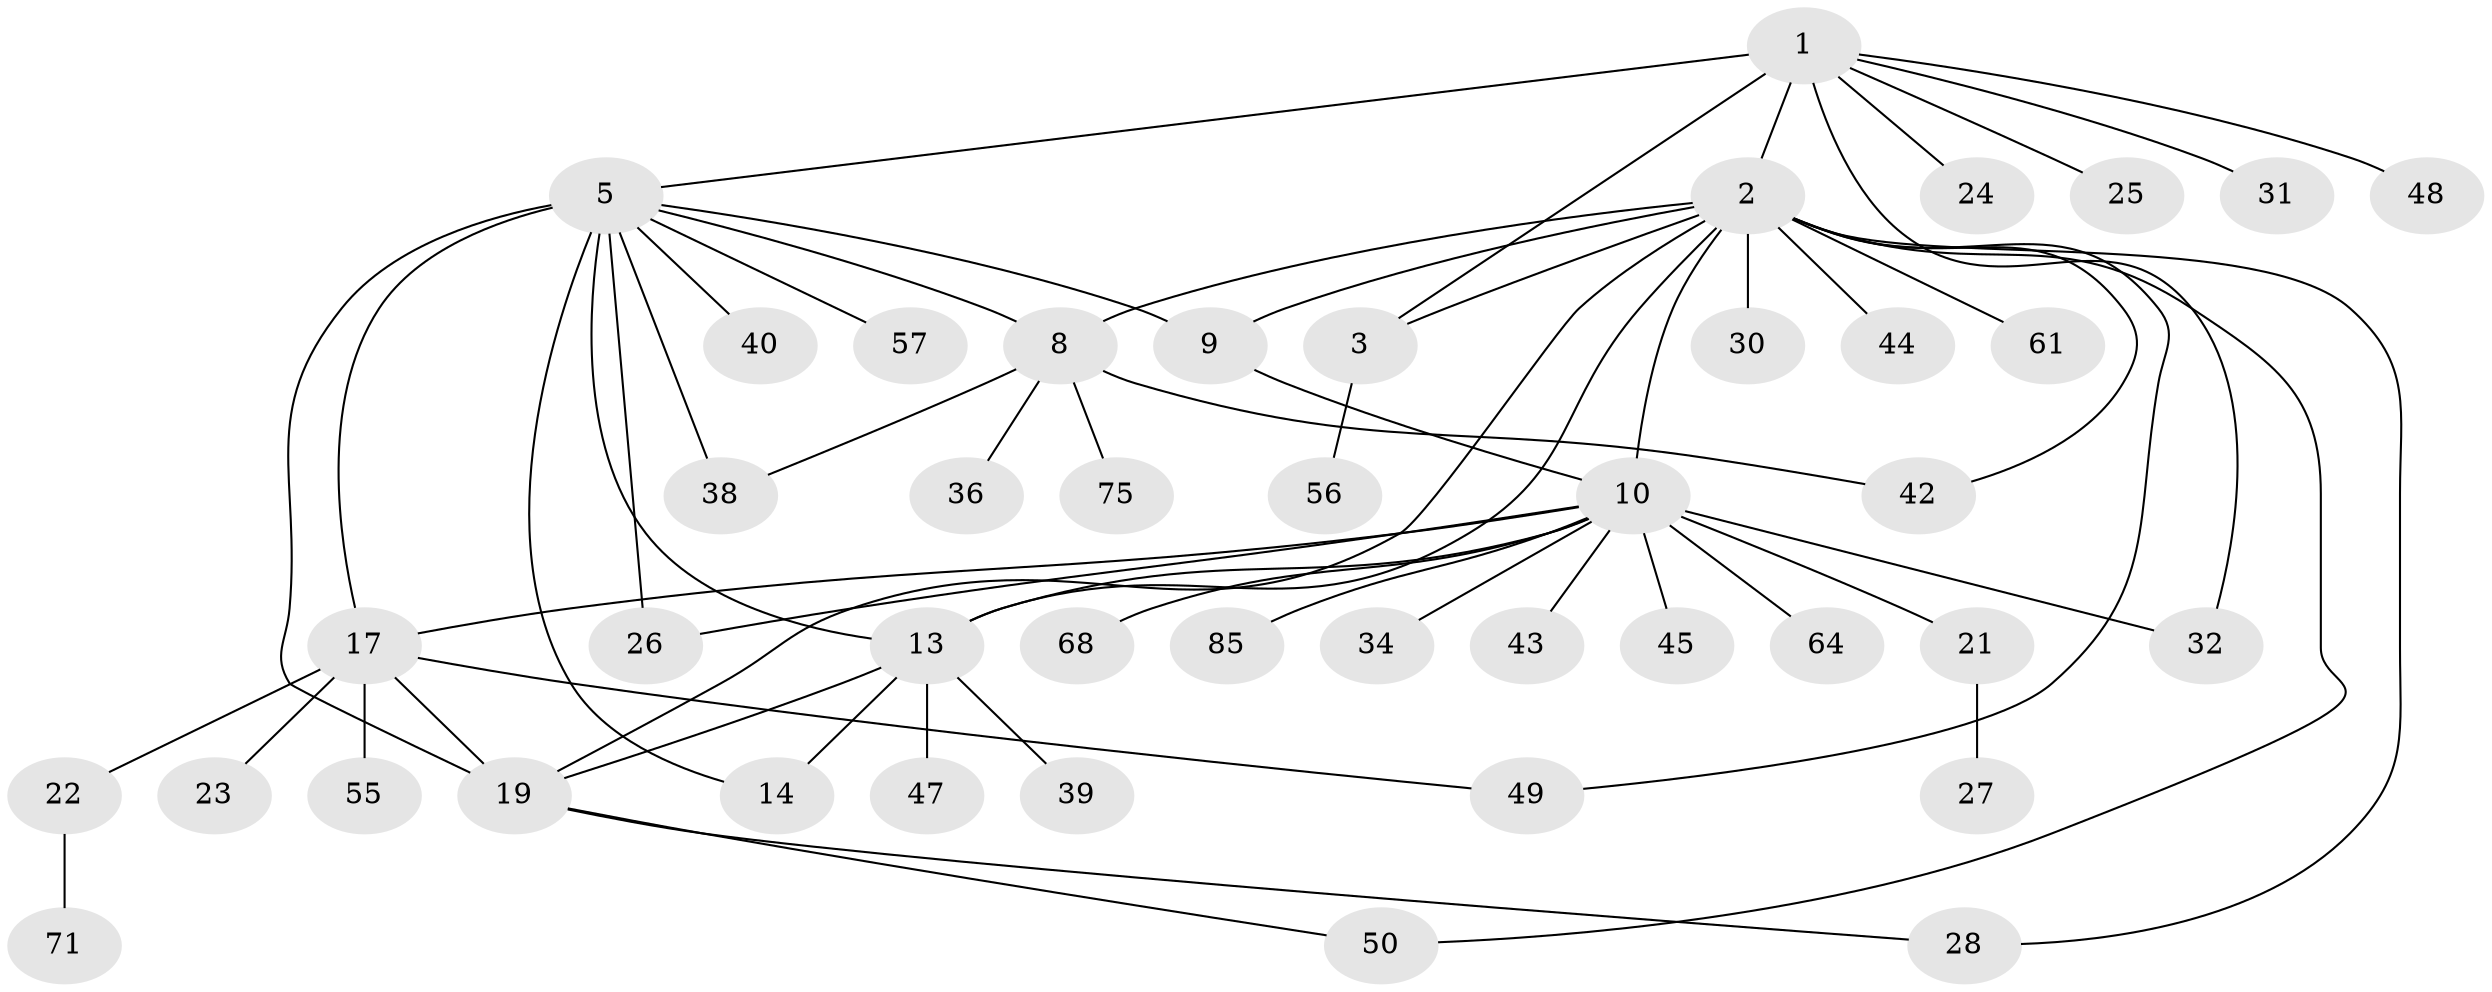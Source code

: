 // original degree distribution, {7: 0.045454545454545456, 12: 0.011363636363636364, 5: 0.03409090909090909, 6: 0.022727272727272728, 8: 0.03409090909090909, 4: 0.045454545454545456, 13: 0.011363636363636364, 3: 0.056818181818181816, 9: 0.011363636363636364, 11: 0.011363636363636364, 2: 0.22727272727272727, 1: 0.48863636363636365}
// Generated by graph-tools (version 1.1) at 2025/19/03/04/25 18:19:29]
// undirected, 44 vertices, 61 edges
graph export_dot {
graph [start="1"]
  node [color=gray90,style=filled];
  1 [super="+4"];
  2 [super="+35+11"];
  3 [super="+69"];
  5 [super="+82+83+6+7+41"];
  8;
  9;
  10 [super="+12"];
  13 [super="+37+53+58+16+84"];
  14;
  17 [super="+52+18+67+51+29"];
  19 [super="+20+77+80"];
  21;
  22;
  23;
  24;
  25;
  26;
  27 [super="+62+79+81"];
  28 [super="+33"];
  30;
  31 [super="+87"];
  32;
  34;
  36;
  38;
  39 [super="+88"];
  40;
  42;
  43;
  44;
  45;
  47;
  48;
  49 [super="+63"];
  50;
  55 [super="+66+78"];
  56;
  57;
  61;
  64 [super="+65"];
  68;
  71;
  75;
  85 [super="+86"];
  1 -- 2 [weight=2];
  1 -- 3 [weight=2];
  1 -- 25;
  1 -- 32;
  1 -- 48;
  1 -- 5;
  1 -- 24;
  1 -- 31;
  2 -- 3;
  2 -- 19;
  2 -- 28;
  2 -- 30;
  2 -- 44;
  2 -- 50;
  2 -- 61;
  2 -- 8;
  2 -- 49;
  2 -- 13;
  2 -- 9;
  2 -- 10 [weight=2];
  2 -- 42;
  3 -- 56;
  5 -- 8 [weight=3];
  5 -- 9;
  5 -- 19 [weight=2];
  5 -- 57;
  5 -- 26;
  5 -- 17 [weight=2];
  5 -- 38;
  5 -- 40;
  5 -- 13 [weight=2];
  5 -- 14;
  8 -- 36;
  8 -- 38;
  8 -- 42;
  8 -- 75;
  9 -- 10 [weight=2];
  10 -- 64;
  10 -- 32;
  10 -- 34;
  10 -- 68;
  10 -- 43;
  10 -- 13;
  10 -- 45;
  10 -- 17;
  10 -- 21;
  10 -- 85;
  10 -- 26;
  13 -- 14 [weight=2];
  13 -- 39;
  13 -- 19;
  13 -- 47;
  17 -- 19 [weight=4];
  17 -- 22;
  17 -- 55;
  17 -- 49;
  17 -- 23;
  19 -- 50;
  19 -- 28;
  21 -- 27;
  22 -- 71;
}
